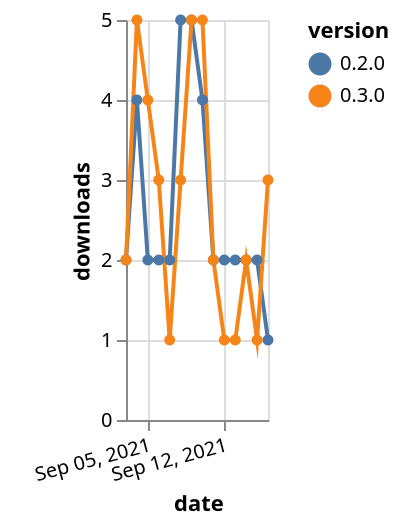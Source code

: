 {"$schema": "https://vega.github.io/schema/vega-lite/v5.json", "description": "A simple bar chart with embedded data.", "data": {"values": [{"date": "2021-09-03", "total": 4097, "delta": 2, "version": "0.2.0"}, {"date": "2021-09-04", "total": 4101, "delta": 4, "version": "0.2.0"}, {"date": "2021-09-05", "total": 4103, "delta": 2, "version": "0.2.0"}, {"date": "2021-09-06", "total": 4105, "delta": 2, "version": "0.2.0"}, {"date": "2021-09-07", "total": 4107, "delta": 2, "version": "0.2.0"}, {"date": "2021-09-08", "total": 4112, "delta": 5, "version": "0.2.0"}, {"date": "2021-09-09", "total": 4117, "delta": 5, "version": "0.2.0"}, {"date": "2021-09-10", "total": 4121, "delta": 4, "version": "0.2.0"}, {"date": "2021-09-11", "total": 4123, "delta": 2, "version": "0.2.0"}, {"date": "2021-09-12", "total": 4125, "delta": 2, "version": "0.2.0"}, {"date": "2021-09-13", "total": 4127, "delta": 2, "version": "0.2.0"}, {"date": "2021-09-14", "total": 4129, "delta": 2, "version": "0.2.0"}, {"date": "2021-09-15", "total": 4131, "delta": 2, "version": "0.2.0"}, {"date": "2021-09-16", "total": 4132, "delta": 1, "version": "0.2.0"}, {"date": "2021-09-03", "total": 414, "delta": 2, "version": "0.3.0"}, {"date": "2021-09-04", "total": 419, "delta": 5, "version": "0.3.0"}, {"date": "2021-09-05", "total": 423, "delta": 4, "version": "0.3.0"}, {"date": "2021-09-06", "total": 426, "delta": 3, "version": "0.3.0"}, {"date": "2021-09-07", "total": 427, "delta": 1, "version": "0.3.0"}, {"date": "2021-09-08", "total": 430, "delta": 3, "version": "0.3.0"}, {"date": "2021-09-09", "total": 435, "delta": 5, "version": "0.3.0"}, {"date": "2021-09-10", "total": 440, "delta": 5, "version": "0.3.0"}, {"date": "2021-09-11", "total": 442, "delta": 2, "version": "0.3.0"}, {"date": "2021-09-12", "total": 443, "delta": 1, "version": "0.3.0"}, {"date": "2021-09-13", "total": 444, "delta": 1, "version": "0.3.0"}, {"date": "2021-09-14", "total": 446, "delta": 2, "version": "0.3.0"}, {"date": "2021-09-15", "total": 447, "delta": 1, "version": "0.3.0"}, {"date": "2021-09-16", "total": 450, "delta": 3, "version": "0.3.0"}]}, "width": "container", "mark": {"type": "line", "point": {"filled": true}}, "encoding": {"x": {"field": "date", "type": "temporal", "timeUnit": "yearmonthdate", "title": "date", "axis": {"labelAngle": -15}}, "y": {"field": "delta", "type": "quantitative", "title": "downloads"}, "color": {"field": "version", "type": "nominal"}, "tooltip": {"field": "delta"}}}